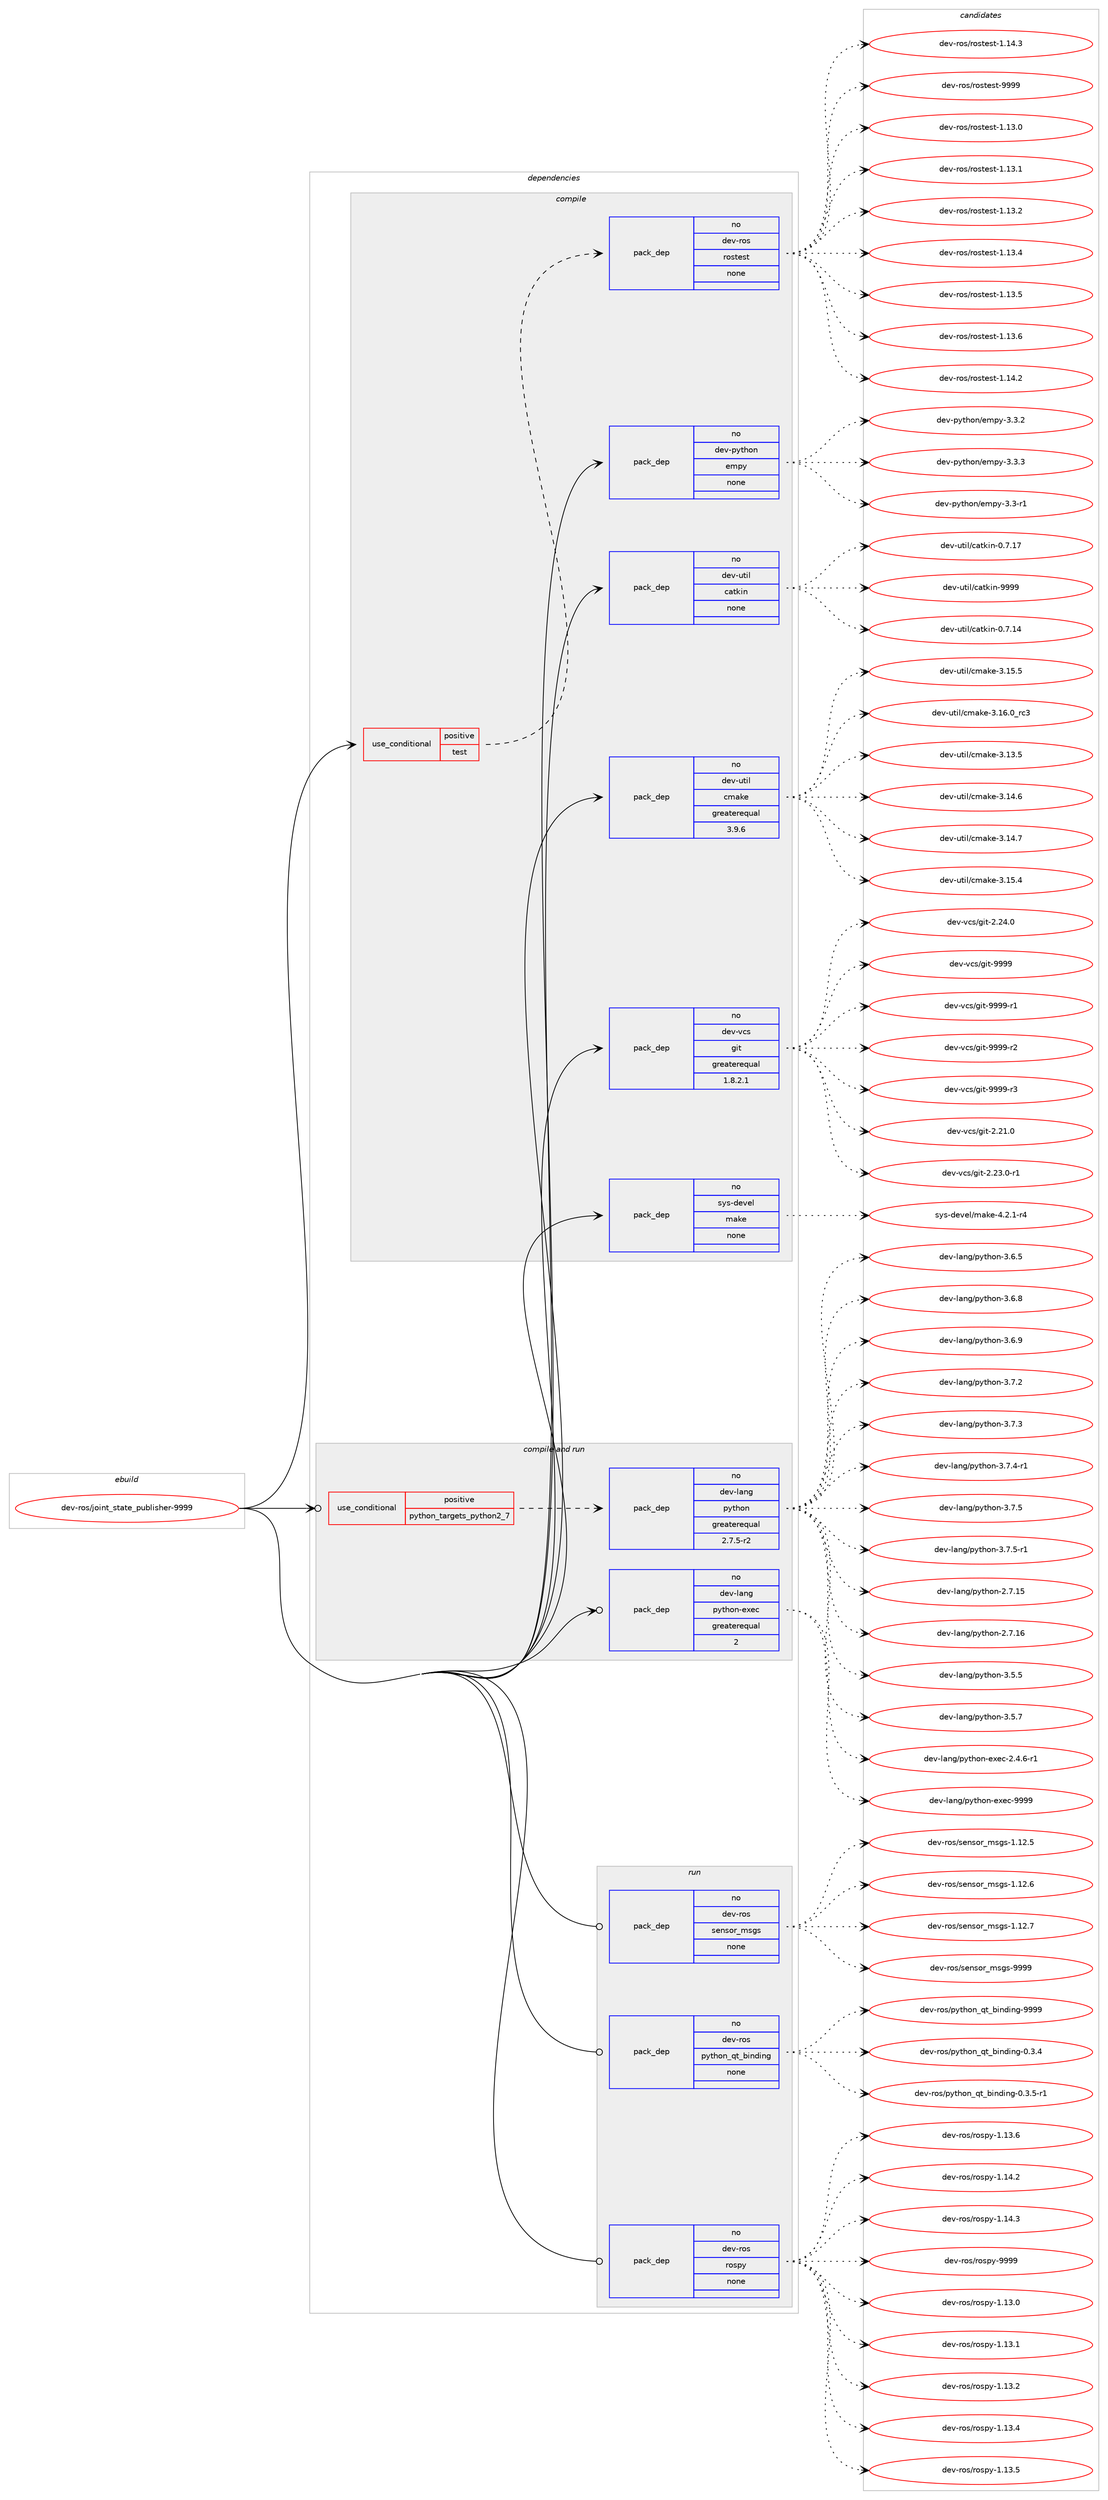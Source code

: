 digraph prolog {

# *************
# Graph options
# *************

newrank=true;
concentrate=true;
compound=true;
graph [rankdir=LR,fontname=Helvetica,fontsize=10,ranksep=1.5];#, ranksep=2.5, nodesep=0.2];
edge  [arrowhead=vee];
node  [fontname=Helvetica,fontsize=10];

# **********
# The ebuild
# **********

subgraph cluster_leftcol {
color=gray;
rank=same;
label=<<i>ebuild</i>>;
id [label="dev-ros/joint_state_publisher-9999", color=red, width=4, href="../dev-ros/joint_state_publisher-9999.svg"];
}

# ****************
# The dependencies
# ****************

subgraph cluster_midcol {
color=gray;
label=<<i>dependencies</i>>;
subgraph cluster_compile {
fillcolor="#eeeeee";
style=filled;
label=<<i>compile</i>>;
subgraph cond153608 {
dependency654904 [label=<<TABLE BORDER="0" CELLBORDER="1" CELLSPACING="0" CELLPADDING="4"><TR><TD ROWSPAN="3" CELLPADDING="10">use_conditional</TD></TR><TR><TD>positive</TD></TR><TR><TD>test</TD></TR></TABLE>>, shape=none, color=red];
subgraph pack489390 {
dependency654905 [label=<<TABLE BORDER="0" CELLBORDER="1" CELLSPACING="0" CELLPADDING="4" WIDTH="220"><TR><TD ROWSPAN="6" CELLPADDING="30">pack_dep</TD></TR><TR><TD WIDTH="110">no</TD></TR><TR><TD>dev-ros</TD></TR><TR><TD>rostest</TD></TR><TR><TD>none</TD></TR><TR><TD></TD></TR></TABLE>>, shape=none, color=blue];
}
dependency654904:e -> dependency654905:w [weight=20,style="dashed",arrowhead="vee"];
}
id:e -> dependency654904:w [weight=20,style="solid",arrowhead="vee"];
subgraph pack489391 {
dependency654906 [label=<<TABLE BORDER="0" CELLBORDER="1" CELLSPACING="0" CELLPADDING="4" WIDTH="220"><TR><TD ROWSPAN="6" CELLPADDING="30">pack_dep</TD></TR><TR><TD WIDTH="110">no</TD></TR><TR><TD>dev-python</TD></TR><TR><TD>empy</TD></TR><TR><TD>none</TD></TR><TR><TD></TD></TR></TABLE>>, shape=none, color=blue];
}
id:e -> dependency654906:w [weight=20,style="solid",arrowhead="vee"];
subgraph pack489392 {
dependency654907 [label=<<TABLE BORDER="0" CELLBORDER="1" CELLSPACING="0" CELLPADDING="4" WIDTH="220"><TR><TD ROWSPAN="6" CELLPADDING="30">pack_dep</TD></TR><TR><TD WIDTH="110">no</TD></TR><TR><TD>dev-util</TD></TR><TR><TD>catkin</TD></TR><TR><TD>none</TD></TR><TR><TD></TD></TR></TABLE>>, shape=none, color=blue];
}
id:e -> dependency654907:w [weight=20,style="solid",arrowhead="vee"];
subgraph pack489393 {
dependency654908 [label=<<TABLE BORDER="0" CELLBORDER="1" CELLSPACING="0" CELLPADDING="4" WIDTH="220"><TR><TD ROWSPAN="6" CELLPADDING="30">pack_dep</TD></TR><TR><TD WIDTH="110">no</TD></TR><TR><TD>dev-util</TD></TR><TR><TD>cmake</TD></TR><TR><TD>greaterequal</TD></TR><TR><TD>3.9.6</TD></TR></TABLE>>, shape=none, color=blue];
}
id:e -> dependency654908:w [weight=20,style="solid",arrowhead="vee"];
subgraph pack489394 {
dependency654909 [label=<<TABLE BORDER="0" CELLBORDER="1" CELLSPACING="0" CELLPADDING="4" WIDTH="220"><TR><TD ROWSPAN="6" CELLPADDING="30">pack_dep</TD></TR><TR><TD WIDTH="110">no</TD></TR><TR><TD>dev-vcs</TD></TR><TR><TD>git</TD></TR><TR><TD>greaterequal</TD></TR><TR><TD>1.8.2.1</TD></TR></TABLE>>, shape=none, color=blue];
}
id:e -> dependency654909:w [weight=20,style="solid",arrowhead="vee"];
subgraph pack489395 {
dependency654910 [label=<<TABLE BORDER="0" CELLBORDER="1" CELLSPACING="0" CELLPADDING="4" WIDTH="220"><TR><TD ROWSPAN="6" CELLPADDING="30">pack_dep</TD></TR><TR><TD WIDTH="110">no</TD></TR><TR><TD>sys-devel</TD></TR><TR><TD>make</TD></TR><TR><TD>none</TD></TR><TR><TD></TD></TR></TABLE>>, shape=none, color=blue];
}
id:e -> dependency654910:w [weight=20,style="solid",arrowhead="vee"];
}
subgraph cluster_compileandrun {
fillcolor="#eeeeee";
style=filled;
label=<<i>compile and run</i>>;
subgraph cond153609 {
dependency654911 [label=<<TABLE BORDER="0" CELLBORDER="1" CELLSPACING="0" CELLPADDING="4"><TR><TD ROWSPAN="3" CELLPADDING="10">use_conditional</TD></TR><TR><TD>positive</TD></TR><TR><TD>python_targets_python2_7</TD></TR></TABLE>>, shape=none, color=red];
subgraph pack489396 {
dependency654912 [label=<<TABLE BORDER="0" CELLBORDER="1" CELLSPACING="0" CELLPADDING="4" WIDTH="220"><TR><TD ROWSPAN="6" CELLPADDING="30">pack_dep</TD></TR><TR><TD WIDTH="110">no</TD></TR><TR><TD>dev-lang</TD></TR><TR><TD>python</TD></TR><TR><TD>greaterequal</TD></TR><TR><TD>2.7.5-r2</TD></TR></TABLE>>, shape=none, color=blue];
}
dependency654911:e -> dependency654912:w [weight=20,style="dashed",arrowhead="vee"];
}
id:e -> dependency654911:w [weight=20,style="solid",arrowhead="odotvee"];
subgraph pack489397 {
dependency654913 [label=<<TABLE BORDER="0" CELLBORDER="1" CELLSPACING="0" CELLPADDING="4" WIDTH="220"><TR><TD ROWSPAN="6" CELLPADDING="30">pack_dep</TD></TR><TR><TD WIDTH="110">no</TD></TR><TR><TD>dev-lang</TD></TR><TR><TD>python-exec</TD></TR><TR><TD>greaterequal</TD></TR><TR><TD>2</TD></TR></TABLE>>, shape=none, color=blue];
}
id:e -> dependency654913:w [weight=20,style="solid",arrowhead="odotvee"];
}
subgraph cluster_run {
fillcolor="#eeeeee";
style=filled;
label=<<i>run</i>>;
subgraph pack489398 {
dependency654914 [label=<<TABLE BORDER="0" CELLBORDER="1" CELLSPACING="0" CELLPADDING="4" WIDTH="220"><TR><TD ROWSPAN="6" CELLPADDING="30">pack_dep</TD></TR><TR><TD WIDTH="110">no</TD></TR><TR><TD>dev-ros</TD></TR><TR><TD>python_qt_binding</TD></TR><TR><TD>none</TD></TR><TR><TD></TD></TR></TABLE>>, shape=none, color=blue];
}
id:e -> dependency654914:w [weight=20,style="solid",arrowhead="odot"];
subgraph pack489399 {
dependency654915 [label=<<TABLE BORDER="0" CELLBORDER="1" CELLSPACING="0" CELLPADDING="4" WIDTH="220"><TR><TD ROWSPAN="6" CELLPADDING="30">pack_dep</TD></TR><TR><TD WIDTH="110">no</TD></TR><TR><TD>dev-ros</TD></TR><TR><TD>rospy</TD></TR><TR><TD>none</TD></TR><TR><TD></TD></TR></TABLE>>, shape=none, color=blue];
}
id:e -> dependency654915:w [weight=20,style="solid",arrowhead="odot"];
subgraph pack489400 {
dependency654916 [label=<<TABLE BORDER="0" CELLBORDER="1" CELLSPACING="0" CELLPADDING="4" WIDTH="220"><TR><TD ROWSPAN="6" CELLPADDING="30">pack_dep</TD></TR><TR><TD WIDTH="110">no</TD></TR><TR><TD>dev-ros</TD></TR><TR><TD>sensor_msgs</TD></TR><TR><TD>none</TD></TR><TR><TD></TD></TR></TABLE>>, shape=none, color=blue];
}
id:e -> dependency654916:w [weight=20,style="solid",arrowhead="odot"];
}
}

# **************
# The candidates
# **************

subgraph cluster_choices {
rank=same;
color=gray;
label=<<i>candidates</i>>;

subgraph choice489390 {
color=black;
nodesep=1;
choice100101118451141111154711411111511610111511645494649514648 [label="dev-ros/rostest-1.13.0", color=red, width=4,href="../dev-ros/rostest-1.13.0.svg"];
choice100101118451141111154711411111511610111511645494649514649 [label="dev-ros/rostest-1.13.1", color=red, width=4,href="../dev-ros/rostest-1.13.1.svg"];
choice100101118451141111154711411111511610111511645494649514650 [label="dev-ros/rostest-1.13.2", color=red, width=4,href="../dev-ros/rostest-1.13.2.svg"];
choice100101118451141111154711411111511610111511645494649514652 [label="dev-ros/rostest-1.13.4", color=red, width=4,href="../dev-ros/rostest-1.13.4.svg"];
choice100101118451141111154711411111511610111511645494649514653 [label="dev-ros/rostest-1.13.5", color=red, width=4,href="../dev-ros/rostest-1.13.5.svg"];
choice100101118451141111154711411111511610111511645494649514654 [label="dev-ros/rostest-1.13.6", color=red, width=4,href="../dev-ros/rostest-1.13.6.svg"];
choice100101118451141111154711411111511610111511645494649524650 [label="dev-ros/rostest-1.14.2", color=red, width=4,href="../dev-ros/rostest-1.14.2.svg"];
choice100101118451141111154711411111511610111511645494649524651 [label="dev-ros/rostest-1.14.3", color=red, width=4,href="../dev-ros/rostest-1.14.3.svg"];
choice10010111845114111115471141111151161011151164557575757 [label="dev-ros/rostest-9999", color=red, width=4,href="../dev-ros/rostest-9999.svg"];
dependency654905:e -> choice100101118451141111154711411111511610111511645494649514648:w [style=dotted,weight="100"];
dependency654905:e -> choice100101118451141111154711411111511610111511645494649514649:w [style=dotted,weight="100"];
dependency654905:e -> choice100101118451141111154711411111511610111511645494649514650:w [style=dotted,weight="100"];
dependency654905:e -> choice100101118451141111154711411111511610111511645494649514652:w [style=dotted,weight="100"];
dependency654905:e -> choice100101118451141111154711411111511610111511645494649514653:w [style=dotted,weight="100"];
dependency654905:e -> choice100101118451141111154711411111511610111511645494649514654:w [style=dotted,weight="100"];
dependency654905:e -> choice100101118451141111154711411111511610111511645494649524650:w [style=dotted,weight="100"];
dependency654905:e -> choice100101118451141111154711411111511610111511645494649524651:w [style=dotted,weight="100"];
dependency654905:e -> choice10010111845114111115471141111151161011151164557575757:w [style=dotted,weight="100"];
}
subgraph choice489391 {
color=black;
nodesep=1;
choice1001011184511212111610411111047101109112121455146514511449 [label="dev-python/empy-3.3-r1", color=red, width=4,href="../dev-python/empy-3.3-r1.svg"];
choice1001011184511212111610411111047101109112121455146514650 [label="dev-python/empy-3.3.2", color=red, width=4,href="../dev-python/empy-3.3.2.svg"];
choice1001011184511212111610411111047101109112121455146514651 [label="dev-python/empy-3.3.3", color=red, width=4,href="../dev-python/empy-3.3.3.svg"];
dependency654906:e -> choice1001011184511212111610411111047101109112121455146514511449:w [style=dotted,weight="100"];
dependency654906:e -> choice1001011184511212111610411111047101109112121455146514650:w [style=dotted,weight="100"];
dependency654906:e -> choice1001011184511212111610411111047101109112121455146514651:w [style=dotted,weight="100"];
}
subgraph choice489392 {
color=black;
nodesep=1;
choice1001011184511711610510847999711610710511045484655464952 [label="dev-util/catkin-0.7.14", color=red, width=4,href="../dev-util/catkin-0.7.14.svg"];
choice1001011184511711610510847999711610710511045484655464955 [label="dev-util/catkin-0.7.17", color=red, width=4,href="../dev-util/catkin-0.7.17.svg"];
choice100101118451171161051084799971161071051104557575757 [label="dev-util/catkin-9999", color=red, width=4,href="../dev-util/catkin-9999.svg"];
dependency654907:e -> choice1001011184511711610510847999711610710511045484655464952:w [style=dotted,weight="100"];
dependency654907:e -> choice1001011184511711610510847999711610710511045484655464955:w [style=dotted,weight="100"];
dependency654907:e -> choice100101118451171161051084799971161071051104557575757:w [style=dotted,weight="100"];
}
subgraph choice489393 {
color=black;
nodesep=1;
choice1001011184511711610510847991099710710145514649514653 [label="dev-util/cmake-3.13.5", color=red, width=4,href="../dev-util/cmake-3.13.5.svg"];
choice1001011184511711610510847991099710710145514649524654 [label="dev-util/cmake-3.14.6", color=red, width=4,href="../dev-util/cmake-3.14.6.svg"];
choice1001011184511711610510847991099710710145514649524655 [label="dev-util/cmake-3.14.7", color=red, width=4,href="../dev-util/cmake-3.14.7.svg"];
choice1001011184511711610510847991099710710145514649534652 [label="dev-util/cmake-3.15.4", color=red, width=4,href="../dev-util/cmake-3.15.4.svg"];
choice1001011184511711610510847991099710710145514649534653 [label="dev-util/cmake-3.15.5", color=red, width=4,href="../dev-util/cmake-3.15.5.svg"];
choice1001011184511711610510847991099710710145514649544648951149951 [label="dev-util/cmake-3.16.0_rc3", color=red, width=4,href="../dev-util/cmake-3.16.0_rc3.svg"];
dependency654908:e -> choice1001011184511711610510847991099710710145514649514653:w [style=dotted,weight="100"];
dependency654908:e -> choice1001011184511711610510847991099710710145514649524654:w [style=dotted,weight="100"];
dependency654908:e -> choice1001011184511711610510847991099710710145514649524655:w [style=dotted,weight="100"];
dependency654908:e -> choice1001011184511711610510847991099710710145514649534652:w [style=dotted,weight="100"];
dependency654908:e -> choice1001011184511711610510847991099710710145514649534653:w [style=dotted,weight="100"];
dependency654908:e -> choice1001011184511711610510847991099710710145514649544648951149951:w [style=dotted,weight="100"];
}
subgraph choice489394 {
color=black;
nodesep=1;
choice10010111845118991154710310511645504650494648 [label="dev-vcs/git-2.21.0", color=red, width=4,href="../dev-vcs/git-2.21.0.svg"];
choice100101118451189911547103105116455046505146484511449 [label="dev-vcs/git-2.23.0-r1", color=red, width=4,href="../dev-vcs/git-2.23.0-r1.svg"];
choice10010111845118991154710310511645504650524648 [label="dev-vcs/git-2.24.0", color=red, width=4,href="../dev-vcs/git-2.24.0.svg"];
choice1001011184511899115471031051164557575757 [label="dev-vcs/git-9999", color=red, width=4,href="../dev-vcs/git-9999.svg"];
choice10010111845118991154710310511645575757574511449 [label="dev-vcs/git-9999-r1", color=red, width=4,href="../dev-vcs/git-9999-r1.svg"];
choice10010111845118991154710310511645575757574511450 [label="dev-vcs/git-9999-r2", color=red, width=4,href="../dev-vcs/git-9999-r2.svg"];
choice10010111845118991154710310511645575757574511451 [label="dev-vcs/git-9999-r3", color=red, width=4,href="../dev-vcs/git-9999-r3.svg"];
dependency654909:e -> choice10010111845118991154710310511645504650494648:w [style=dotted,weight="100"];
dependency654909:e -> choice100101118451189911547103105116455046505146484511449:w [style=dotted,weight="100"];
dependency654909:e -> choice10010111845118991154710310511645504650524648:w [style=dotted,weight="100"];
dependency654909:e -> choice1001011184511899115471031051164557575757:w [style=dotted,weight="100"];
dependency654909:e -> choice10010111845118991154710310511645575757574511449:w [style=dotted,weight="100"];
dependency654909:e -> choice10010111845118991154710310511645575757574511450:w [style=dotted,weight="100"];
dependency654909:e -> choice10010111845118991154710310511645575757574511451:w [style=dotted,weight="100"];
}
subgraph choice489395 {
color=black;
nodesep=1;
choice1151211154510010111810110847109971071014552465046494511452 [label="sys-devel/make-4.2.1-r4", color=red, width=4,href="../sys-devel/make-4.2.1-r4.svg"];
dependency654910:e -> choice1151211154510010111810110847109971071014552465046494511452:w [style=dotted,weight="100"];
}
subgraph choice489396 {
color=black;
nodesep=1;
choice10010111845108971101034711212111610411111045504655464953 [label="dev-lang/python-2.7.15", color=red, width=4,href="../dev-lang/python-2.7.15.svg"];
choice10010111845108971101034711212111610411111045504655464954 [label="dev-lang/python-2.7.16", color=red, width=4,href="../dev-lang/python-2.7.16.svg"];
choice100101118451089711010347112121116104111110455146534653 [label="dev-lang/python-3.5.5", color=red, width=4,href="../dev-lang/python-3.5.5.svg"];
choice100101118451089711010347112121116104111110455146534655 [label="dev-lang/python-3.5.7", color=red, width=4,href="../dev-lang/python-3.5.7.svg"];
choice100101118451089711010347112121116104111110455146544653 [label="dev-lang/python-3.6.5", color=red, width=4,href="../dev-lang/python-3.6.5.svg"];
choice100101118451089711010347112121116104111110455146544656 [label="dev-lang/python-3.6.8", color=red, width=4,href="../dev-lang/python-3.6.8.svg"];
choice100101118451089711010347112121116104111110455146544657 [label="dev-lang/python-3.6.9", color=red, width=4,href="../dev-lang/python-3.6.9.svg"];
choice100101118451089711010347112121116104111110455146554650 [label="dev-lang/python-3.7.2", color=red, width=4,href="../dev-lang/python-3.7.2.svg"];
choice100101118451089711010347112121116104111110455146554651 [label="dev-lang/python-3.7.3", color=red, width=4,href="../dev-lang/python-3.7.3.svg"];
choice1001011184510897110103471121211161041111104551465546524511449 [label="dev-lang/python-3.7.4-r1", color=red, width=4,href="../dev-lang/python-3.7.4-r1.svg"];
choice100101118451089711010347112121116104111110455146554653 [label="dev-lang/python-3.7.5", color=red, width=4,href="../dev-lang/python-3.7.5.svg"];
choice1001011184510897110103471121211161041111104551465546534511449 [label="dev-lang/python-3.7.5-r1", color=red, width=4,href="../dev-lang/python-3.7.5-r1.svg"];
dependency654912:e -> choice10010111845108971101034711212111610411111045504655464953:w [style=dotted,weight="100"];
dependency654912:e -> choice10010111845108971101034711212111610411111045504655464954:w [style=dotted,weight="100"];
dependency654912:e -> choice100101118451089711010347112121116104111110455146534653:w [style=dotted,weight="100"];
dependency654912:e -> choice100101118451089711010347112121116104111110455146534655:w [style=dotted,weight="100"];
dependency654912:e -> choice100101118451089711010347112121116104111110455146544653:w [style=dotted,weight="100"];
dependency654912:e -> choice100101118451089711010347112121116104111110455146544656:w [style=dotted,weight="100"];
dependency654912:e -> choice100101118451089711010347112121116104111110455146544657:w [style=dotted,weight="100"];
dependency654912:e -> choice100101118451089711010347112121116104111110455146554650:w [style=dotted,weight="100"];
dependency654912:e -> choice100101118451089711010347112121116104111110455146554651:w [style=dotted,weight="100"];
dependency654912:e -> choice1001011184510897110103471121211161041111104551465546524511449:w [style=dotted,weight="100"];
dependency654912:e -> choice100101118451089711010347112121116104111110455146554653:w [style=dotted,weight="100"];
dependency654912:e -> choice1001011184510897110103471121211161041111104551465546534511449:w [style=dotted,weight="100"];
}
subgraph choice489397 {
color=black;
nodesep=1;
choice10010111845108971101034711212111610411111045101120101994550465246544511449 [label="dev-lang/python-exec-2.4.6-r1", color=red, width=4,href="../dev-lang/python-exec-2.4.6-r1.svg"];
choice10010111845108971101034711212111610411111045101120101994557575757 [label="dev-lang/python-exec-9999", color=red, width=4,href="../dev-lang/python-exec-9999.svg"];
dependency654913:e -> choice10010111845108971101034711212111610411111045101120101994550465246544511449:w [style=dotted,weight="100"];
dependency654913:e -> choice10010111845108971101034711212111610411111045101120101994557575757:w [style=dotted,weight="100"];
}
subgraph choice489398 {
color=black;
nodesep=1;
choice1001011184511411111547112121116104111110951131169598105110100105110103454846514652 [label="dev-ros/python_qt_binding-0.3.4", color=red, width=4,href="../dev-ros/python_qt_binding-0.3.4.svg"];
choice10010111845114111115471121211161041111109511311695981051101001051101034548465146534511449 [label="dev-ros/python_qt_binding-0.3.5-r1", color=red, width=4,href="../dev-ros/python_qt_binding-0.3.5-r1.svg"];
choice10010111845114111115471121211161041111109511311695981051101001051101034557575757 [label="dev-ros/python_qt_binding-9999", color=red, width=4,href="../dev-ros/python_qt_binding-9999.svg"];
dependency654914:e -> choice1001011184511411111547112121116104111110951131169598105110100105110103454846514652:w [style=dotted,weight="100"];
dependency654914:e -> choice10010111845114111115471121211161041111109511311695981051101001051101034548465146534511449:w [style=dotted,weight="100"];
dependency654914:e -> choice10010111845114111115471121211161041111109511311695981051101001051101034557575757:w [style=dotted,weight="100"];
}
subgraph choice489399 {
color=black;
nodesep=1;
choice100101118451141111154711411111511212145494649514648 [label="dev-ros/rospy-1.13.0", color=red, width=4,href="../dev-ros/rospy-1.13.0.svg"];
choice100101118451141111154711411111511212145494649514649 [label="dev-ros/rospy-1.13.1", color=red, width=4,href="../dev-ros/rospy-1.13.1.svg"];
choice100101118451141111154711411111511212145494649514650 [label="dev-ros/rospy-1.13.2", color=red, width=4,href="../dev-ros/rospy-1.13.2.svg"];
choice100101118451141111154711411111511212145494649514652 [label="dev-ros/rospy-1.13.4", color=red, width=4,href="../dev-ros/rospy-1.13.4.svg"];
choice100101118451141111154711411111511212145494649514653 [label="dev-ros/rospy-1.13.5", color=red, width=4,href="../dev-ros/rospy-1.13.5.svg"];
choice100101118451141111154711411111511212145494649514654 [label="dev-ros/rospy-1.13.6", color=red, width=4,href="../dev-ros/rospy-1.13.6.svg"];
choice100101118451141111154711411111511212145494649524650 [label="dev-ros/rospy-1.14.2", color=red, width=4,href="../dev-ros/rospy-1.14.2.svg"];
choice100101118451141111154711411111511212145494649524651 [label="dev-ros/rospy-1.14.3", color=red, width=4,href="../dev-ros/rospy-1.14.3.svg"];
choice10010111845114111115471141111151121214557575757 [label="dev-ros/rospy-9999", color=red, width=4,href="../dev-ros/rospy-9999.svg"];
dependency654915:e -> choice100101118451141111154711411111511212145494649514648:w [style=dotted,weight="100"];
dependency654915:e -> choice100101118451141111154711411111511212145494649514649:w [style=dotted,weight="100"];
dependency654915:e -> choice100101118451141111154711411111511212145494649514650:w [style=dotted,weight="100"];
dependency654915:e -> choice100101118451141111154711411111511212145494649514652:w [style=dotted,weight="100"];
dependency654915:e -> choice100101118451141111154711411111511212145494649514653:w [style=dotted,weight="100"];
dependency654915:e -> choice100101118451141111154711411111511212145494649514654:w [style=dotted,weight="100"];
dependency654915:e -> choice100101118451141111154711411111511212145494649524650:w [style=dotted,weight="100"];
dependency654915:e -> choice100101118451141111154711411111511212145494649524651:w [style=dotted,weight="100"];
dependency654915:e -> choice10010111845114111115471141111151121214557575757:w [style=dotted,weight="100"];
}
subgraph choice489400 {
color=black;
nodesep=1;
choice10010111845114111115471151011101151111149510911510311545494649504653 [label="dev-ros/sensor_msgs-1.12.5", color=red, width=4,href="../dev-ros/sensor_msgs-1.12.5.svg"];
choice10010111845114111115471151011101151111149510911510311545494649504654 [label="dev-ros/sensor_msgs-1.12.6", color=red, width=4,href="../dev-ros/sensor_msgs-1.12.6.svg"];
choice10010111845114111115471151011101151111149510911510311545494649504655 [label="dev-ros/sensor_msgs-1.12.7", color=red, width=4,href="../dev-ros/sensor_msgs-1.12.7.svg"];
choice1001011184511411111547115101110115111114951091151031154557575757 [label="dev-ros/sensor_msgs-9999", color=red, width=4,href="../dev-ros/sensor_msgs-9999.svg"];
dependency654916:e -> choice10010111845114111115471151011101151111149510911510311545494649504653:w [style=dotted,weight="100"];
dependency654916:e -> choice10010111845114111115471151011101151111149510911510311545494649504654:w [style=dotted,weight="100"];
dependency654916:e -> choice10010111845114111115471151011101151111149510911510311545494649504655:w [style=dotted,weight="100"];
dependency654916:e -> choice1001011184511411111547115101110115111114951091151031154557575757:w [style=dotted,weight="100"];
}
}

}

